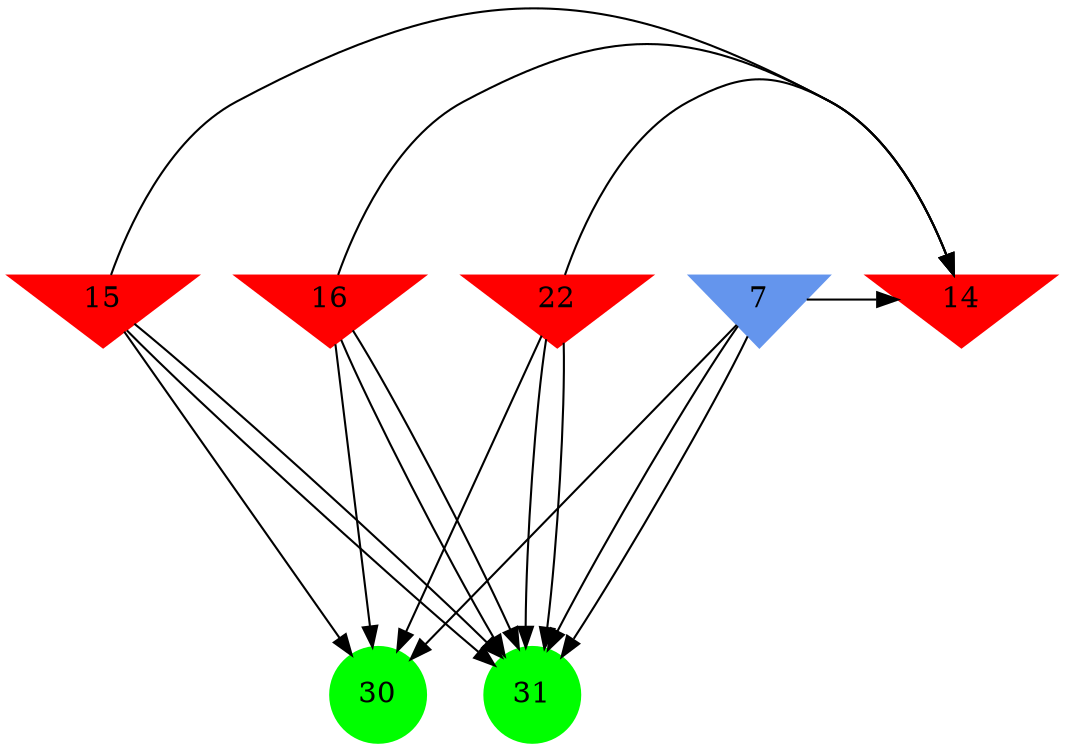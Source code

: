 digraph brain {
	ranksep=2.0;
	7 [shape=invtriangle,style=filled,color=cornflowerblue];
	14 [shape=invtriangle,style=filled,color=red];
	15 [shape=invtriangle,style=filled,color=red];
	16 [shape=invtriangle,style=filled,color=red];
	22 [shape=invtriangle,style=filled,color=red];
	30 [shape=circle,style=filled,color=green];
	31 [shape=circle,style=filled,color=green];
	15	->	31;
	15	->	14;
	15	->	30;
	15	->	31;
	22	->	31;
	22	->	14;
	22	->	30;
	22	->	31;
	16	->	31;
	16	->	14;
	16	->	30;
	16	->	31;
	7	->	31;
	7	->	14;
	7	->	30;
	7	->	31;
	{ rank=same; 7; 14; 15; 16; 22; }
	{ rank=same; }
	{ rank=same; 30; 31; }
}
